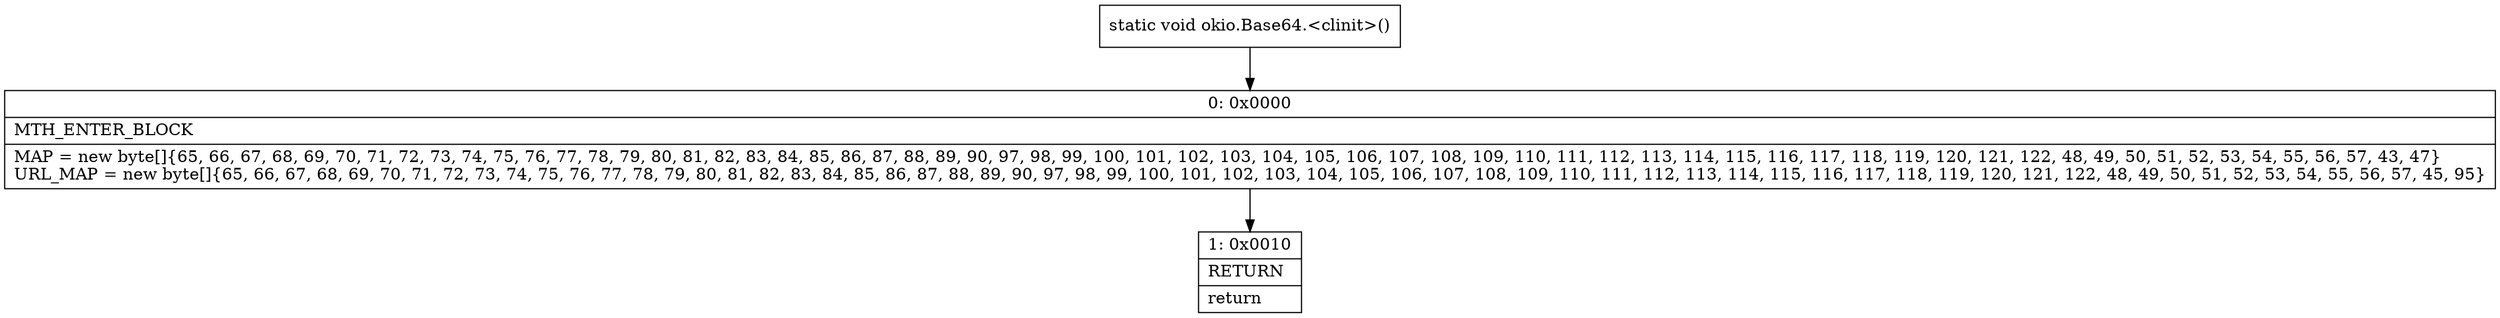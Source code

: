 digraph "CFG forokio.Base64.\<clinit\>()V" {
Node_0 [shape=record,label="{0\:\ 0x0000|MTH_ENTER_BLOCK\l|MAP = new byte[]\{65, 66, 67, 68, 69, 70, 71, 72, 73, 74, 75, 76, 77, 78, 79, 80, 81, 82, 83, 84, 85, 86, 87, 88, 89, 90, 97, 98, 99, 100, 101, 102, 103, 104, 105, 106, 107, 108, 109, 110, 111, 112, 113, 114, 115, 116, 117, 118, 119, 120, 121, 122, 48, 49, 50, 51, 52, 53, 54, 55, 56, 57, 43, 47\}\lURL_MAP = new byte[]\{65, 66, 67, 68, 69, 70, 71, 72, 73, 74, 75, 76, 77, 78, 79, 80, 81, 82, 83, 84, 85, 86, 87, 88, 89, 90, 97, 98, 99, 100, 101, 102, 103, 104, 105, 106, 107, 108, 109, 110, 111, 112, 113, 114, 115, 116, 117, 118, 119, 120, 121, 122, 48, 49, 50, 51, 52, 53, 54, 55, 56, 57, 45, 95\}\l}"];
Node_1 [shape=record,label="{1\:\ 0x0010|RETURN\l|return\l}"];
MethodNode[shape=record,label="{static void okio.Base64.\<clinit\>() }"];
MethodNode -> Node_0;
Node_0 -> Node_1;
}

